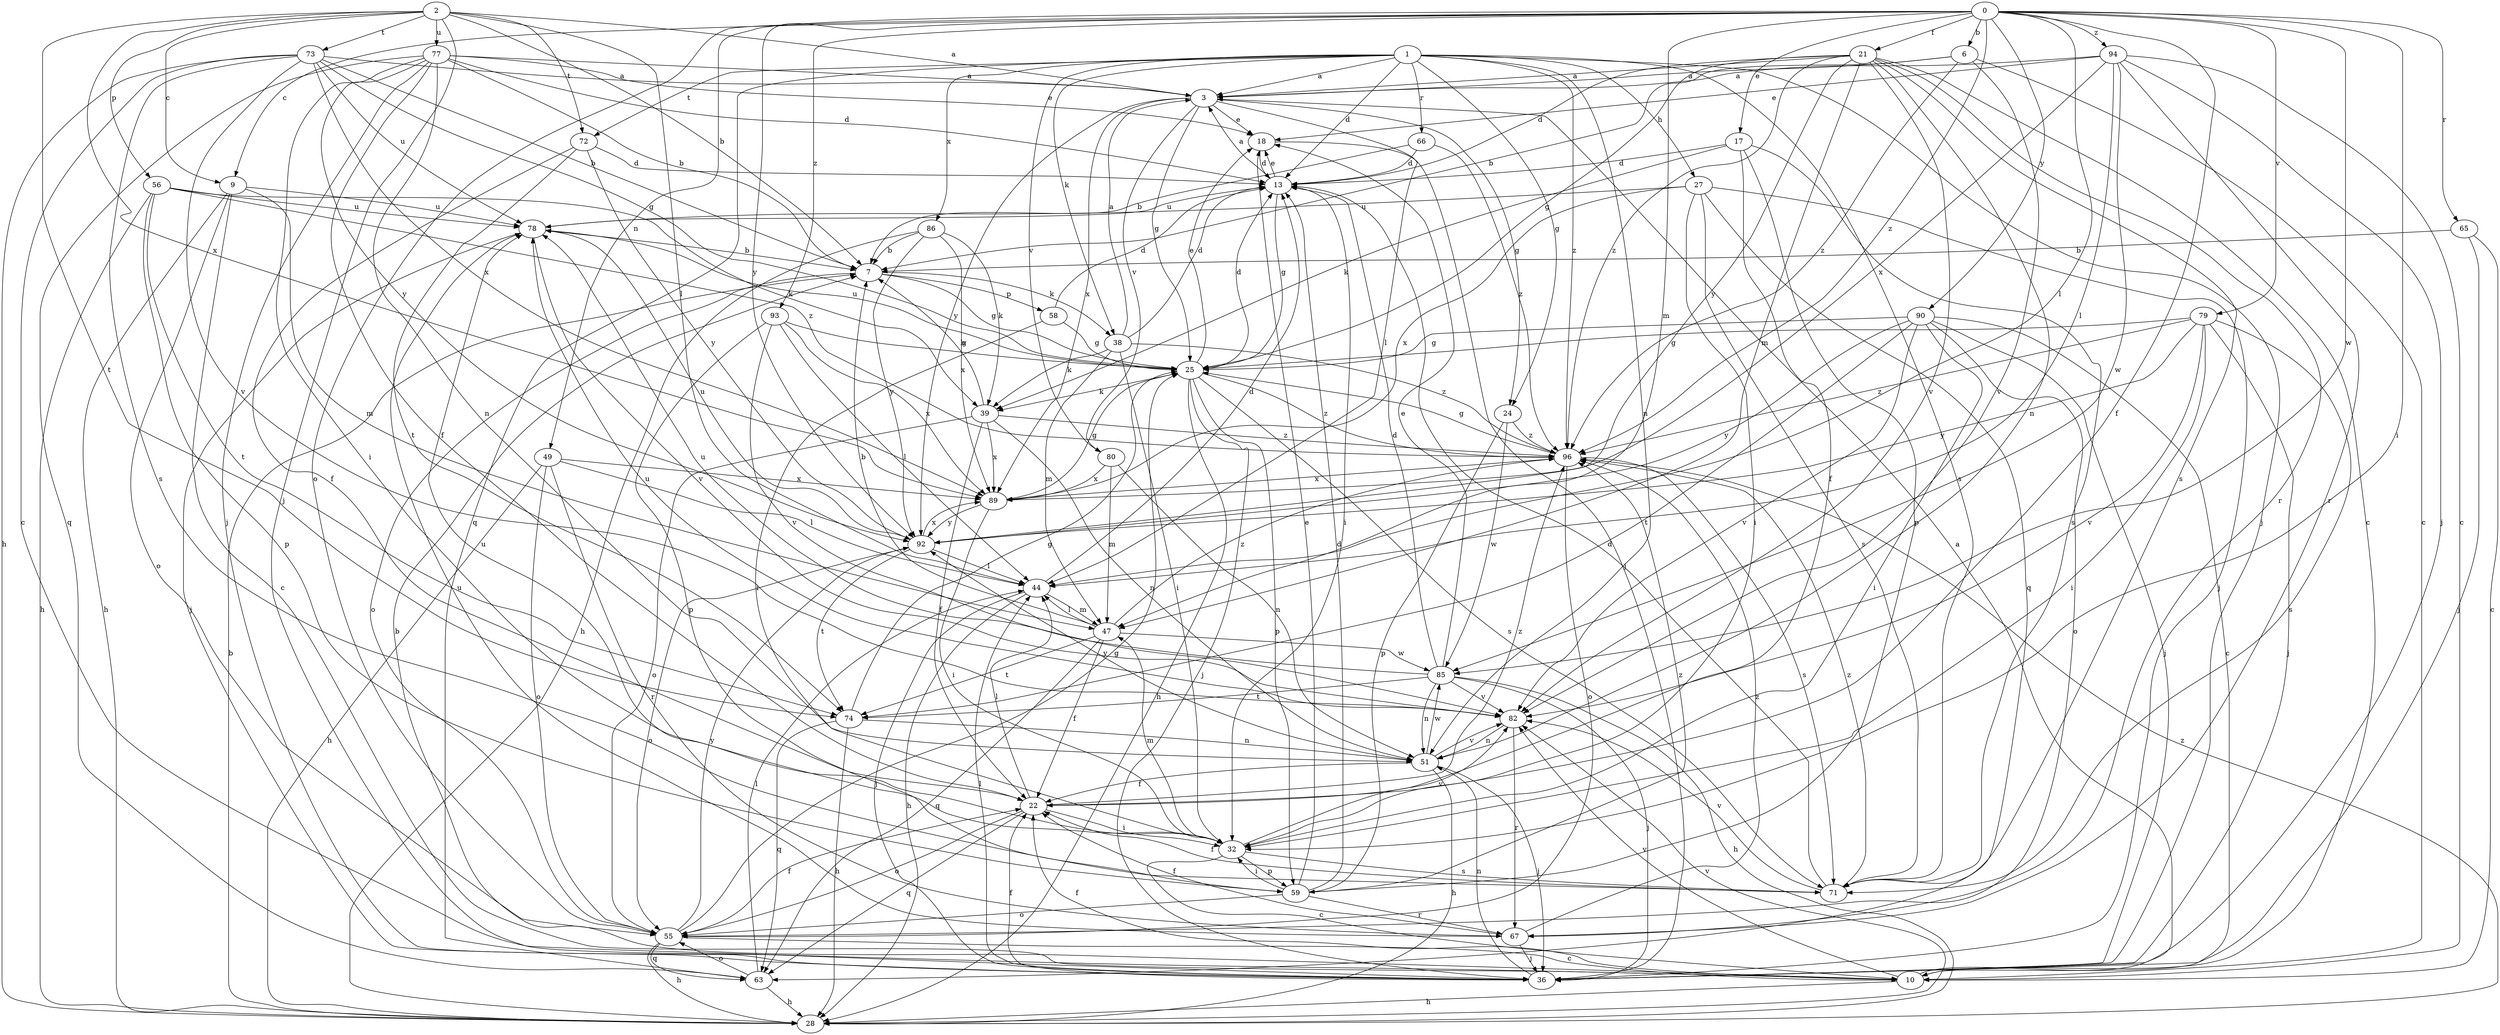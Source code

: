 strict digraph  {
0;
1;
2;
3;
6;
7;
9;
10;
13;
17;
18;
21;
22;
24;
25;
27;
28;
32;
36;
38;
39;
44;
47;
49;
51;
55;
56;
58;
59;
63;
65;
66;
67;
71;
72;
73;
74;
77;
78;
79;
80;
82;
85;
86;
89;
90;
92;
93;
94;
96;
0 -> 6  [label=b];
0 -> 9  [label=c];
0 -> 17  [label=e];
0 -> 21  [label=f];
0 -> 22  [label=f];
0 -> 32  [label=i];
0 -> 44  [label=l];
0 -> 47  [label=m];
0 -> 49  [label=n];
0 -> 55  [label=o];
0 -> 65  [label=r];
0 -> 79  [label=v];
0 -> 85  [label=w];
0 -> 90  [label=y];
0 -> 92  [label=y];
0 -> 93  [label=z];
0 -> 94  [label=z];
0 -> 96  [label=z];
1 -> 3  [label=a];
1 -> 13  [label=d];
1 -> 24  [label=g];
1 -> 27  [label=h];
1 -> 36  [label=j];
1 -> 38  [label=k];
1 -> 51  [label=n];
1 -> 63  [label=q];
1 -> 66  [label=r];
1 -> 71  [label=s];
1 -> 72  [label=t];
1 -> 80  [label=v];
1 -> 86  [label=x];
1 -> 96  [label=z];
2 -> 3  [label=a];
2 -> 7  [label=b];
2 -> 9  [label=c];
2 -> 36  [label=j];
2 -> 44  [label=l];
2 -> 56  [label=p];
2 -> 72  [label=t];
2 -> 73  [label=t];
2 -> 74  [label=t];
2 -> 77  [label=u];
2 -> 89  [label=x];
3 -> 18  [label=e];
3 -> 24  [label=g];
3 -> 25  [label=g];
3 -> 44  [label=l];
3 -> 80  [label=v];
3 -> 89  [label=x];
3 -> 92  [label=y];
6 -> 3  [label=a];
6 -> 7  [label=b];
6 -> 10  [label=c];
6 -> 82  [label=v];
6 -> 96  [label=z];
7 -> 25  [label=g];
7 -> 38  [label=k];
7 -> 55  [label=o];
7 -> 58  [label=p];
9 -> 10  [label=c];
9 -> 28  [label=h];
9 -> 47  [label=m];
9 -> 55  [label=o];
9 -> 78  [label=u];
10 -> 3  [label=a];
10 -> 7  [label=b];
10 -> 22  [label=f];
10 -> 28  [label=h];
10 -> 82  [label=v];
13 -> 3  [label=a];
13 -> 18  [label=e];
13 -> 25  [label=g];
13 -> 32  [label=i];
13 -> 78  [label=u];
17 -> 13  [label=d];
17 -> 22  [label=f];
17 -> 39  [label=k];
17 -> 59  [label=p];
17 -> 71  [label=s];
18 -> 13  [label=d];
18 -> 36  [label=j];
21 -> 3  [label=a];
21 -> 10  [label=c];
21 -> 13  [label=d];
21 -> 25  [label=g];
21 -> 47  [label=m];
21 -> 51  [label=n];
21 -> 67  [label=r];
21 -> 71  [label=s];
21 -> 82  [label=v];
21 -> 92  [label=y];
21 -> 96  [label=z];
22 -> 32  [label=i];
22 -> 44  [label=l];
22 -> 55  [label=o];
22 -> 63  [label=q];
22 -> 96  [label=z];
24 -> 59  [label=p];
24 -> 85  [label=w];
24 -> 96  [label=z];
25 -> 13  [label=d];
25 -> 18  [label=e];
25 -> 28  [label=h];
25 -> 36  [label=j];
25 -> 39  [label=k];
25 -> 59  [label=p];
25 -> 71  [label=s];
25 -> 78  [label=u];
25 -> 96  [label=z];
27 -> 32  [label=i];
27 -> 36  [label=j];
27 -> 63  [label=q];
27 -> 71  [label=s];
27 -> 78  [label=u];
27 -> 89  [label=x];
28 -> 7  [label=b];
28 -> 82  [label=v];
28 -> 96  [label=z];
32 -> 10  [label=c];
32 -> 47  [label=m];
32 -> 59  [label=p];
32 -> 71  [label=s];
32 -> 78  [label=u];
32 -> 82  [label=v];
36 -> 22  [label=f];
36 -> 44  [label=l];
36 -> 51  [label=n];
38 -> 3  [label=a];
38 -> 13  [label=d];
38 -> 32  [label=i];
38 -> 39  [label=k];
38 -> 47  [label=m];
38 -> 96  [label=z];
39 -> 7  [label=b];
39 -> 22  [label=f];
39 -> 51  [label=n];
39 -> 55  [label=o];
39 -> 89  [label=x];
39 -> 96  [label=z];
44 -> 13  [label=d];
44 -> 28  [label=h];
44 -> 36  [label=j];
44 -> 47  [label=m];
47 -> 7  [label=b];
47 -> 22  [label=f];
47 -> 44  [label=l];
47 -> 63  [label=q];
47 -> 74  [label=t];
47 -> 85  [label=w];
47 -> 96  [label=z];
49 -> 28  [label=h];
49 -> 44  [label=l];
49 -> 55  [label=o];
49 -> 67  [label=r];
49 -> 89  [label=x];
51 -> 22  [label=f];
51 -> 28  [label=h];
51 -> 36  [label=j];
51 -> 82  [label=v];
51 -> 85  [label=w];
51 -> 92  [label=y];
55 -> 10  [label=c];
55 -> 22  [label=f];
55 -> 25  [label=g];
55 -> 28  [label=h];
55 -> 63  [label=q];
55 -> 92  [label=y];
56 -> 28  [label=h];
56 -> 39  [label=k];
56 -> 59  [label=p];
56 -> 74  [label=t];
56 -> 78  [label=u];
56 -> 96  [label=z];
58 -> 13  [label=d];
58 -> 25  [label=g];
58 -> 32  [label=i];
59 -> 13  [label=d];
59 -> 18  [label=e];
59 -> 32  [label=i];
59 -> 55  [label=o];
59 -> 67  [label=r];
59 -> 96  [label=z];
63 -> 28  [label=h];
63 -> 44  [label=l];
63 -> 55  [label=o];
65 -> 7  [label=b];
65 -> 10  [label=c];
65 -> 36  [label=j];
66 -> 7  [label=b];
66 -> 13  [label=d];
66 -> 96  [label=z];
67 -> 22  [label=f];
67 -> 36  [label=j];
67 -> 78  [label=u];
67 -> 96  [label=z];
71 -> 13  [label=d];
71 -> 22  [label=f];
71 -> 82  [label=v];
71 -> 96  [label=z];
72 -> 13  [label=d];
72 -> 22  [label=f];
72 -> 74  [label=t];
72 -> 92  [label=y];
73 -> 3  [label=a];
73 -> 7  [label=b];
73 -> 10  [label=c];
73 -> 25  [label=g];
73 -> 28  [label=h];
73 -> 71  [label=s];
73 -> 78  [label=u];
73 -> 82  [label=v];
73 -> 89  [label=x];
74 -> 25  [label=g];
74 -> 28  [label=h];
74 -> 51  [label=n];
74 -> 63  [label=q];
77 -> 3  [label=a];
77 -> 7  [label=b];
77 -> 13  [label=d];
77 -> 18  [label=e];
77 -> 22  [label=f];
77 -> 32  [label=i];
77 -> 36  [label=j];
77 -> 51  [label=n];
77 -> 63  [label=q];
77 -> 92  [label=y];
78 -> 7  [label=b];
78 -> 36  [label=j];
78 -> 82  [label=v];
79 -> 25  [label=g];
79 -> 32  [label=i];
79 -> 36  [label=j];
79 -> 71  [label=s];
79 -> 82  [label=v];
79 -> 92  [label=y];
79 -> 96  [label=z];
80 -> 47  [label=m];
80 -> 51  [label=n];
80 -> 89  [label=x];
82 -> 51  [label=n];
82 -> 67  [label=r];
82 -> 78  [label=u];
85 -> 13  [label=d];
85 -> 18  [label=e];
85 -> 28  [label=h];
85 -> 36  [label=j];
85 -> 51  [label=n];
85 -> 74  [label=t];
85 -> 78  [label=u];
85 -> 82  [label=v];
86 -> 7  [label=b];
86 -> 28  [label=h];
86 -> 39  [label=k];
86 -> 89  [label=x];
86 -> 92  [label=y];
89 -> 25  [label=g];
89 -> 32  [label=i];
89 -> 92  [label=y];
90 -> 10  [label=c];
90 -> 25  [label=g];
90 -> 32  [label=i];
90 -> 36  [label=j];
90 -> 55  [label=o];
90 -> 74  [label=t];
90 -> 82  [label=v];
90 -> 92  [label=y];
92 -> 44  [label=l];
92 -> 55  [label=o];
92 -> 74  [label=t];
92 -> 78  [label=u];
92 -> 89  [label=x];
93 -> 25  [label=g];
93 -> 44  [label=l];
93 -> 59  [label=p];
93 -> 82  [label=v];
93 -> 89  [label=x];
94 -> 3  [label=a];
94 -> 10  [label=c];
94 -> 18  [label=e];
94 -> 36  [label=j];
94 -> 44  [label=l];
94 -> 67  [label=r];
94 -> 85  [label=w];
94 -> 89  [label=x];
96 -> 25  [label=g];
96 -> 55  [label=o];
96 -> 71  [label=s];
96 -> 89  [label=x];
}
